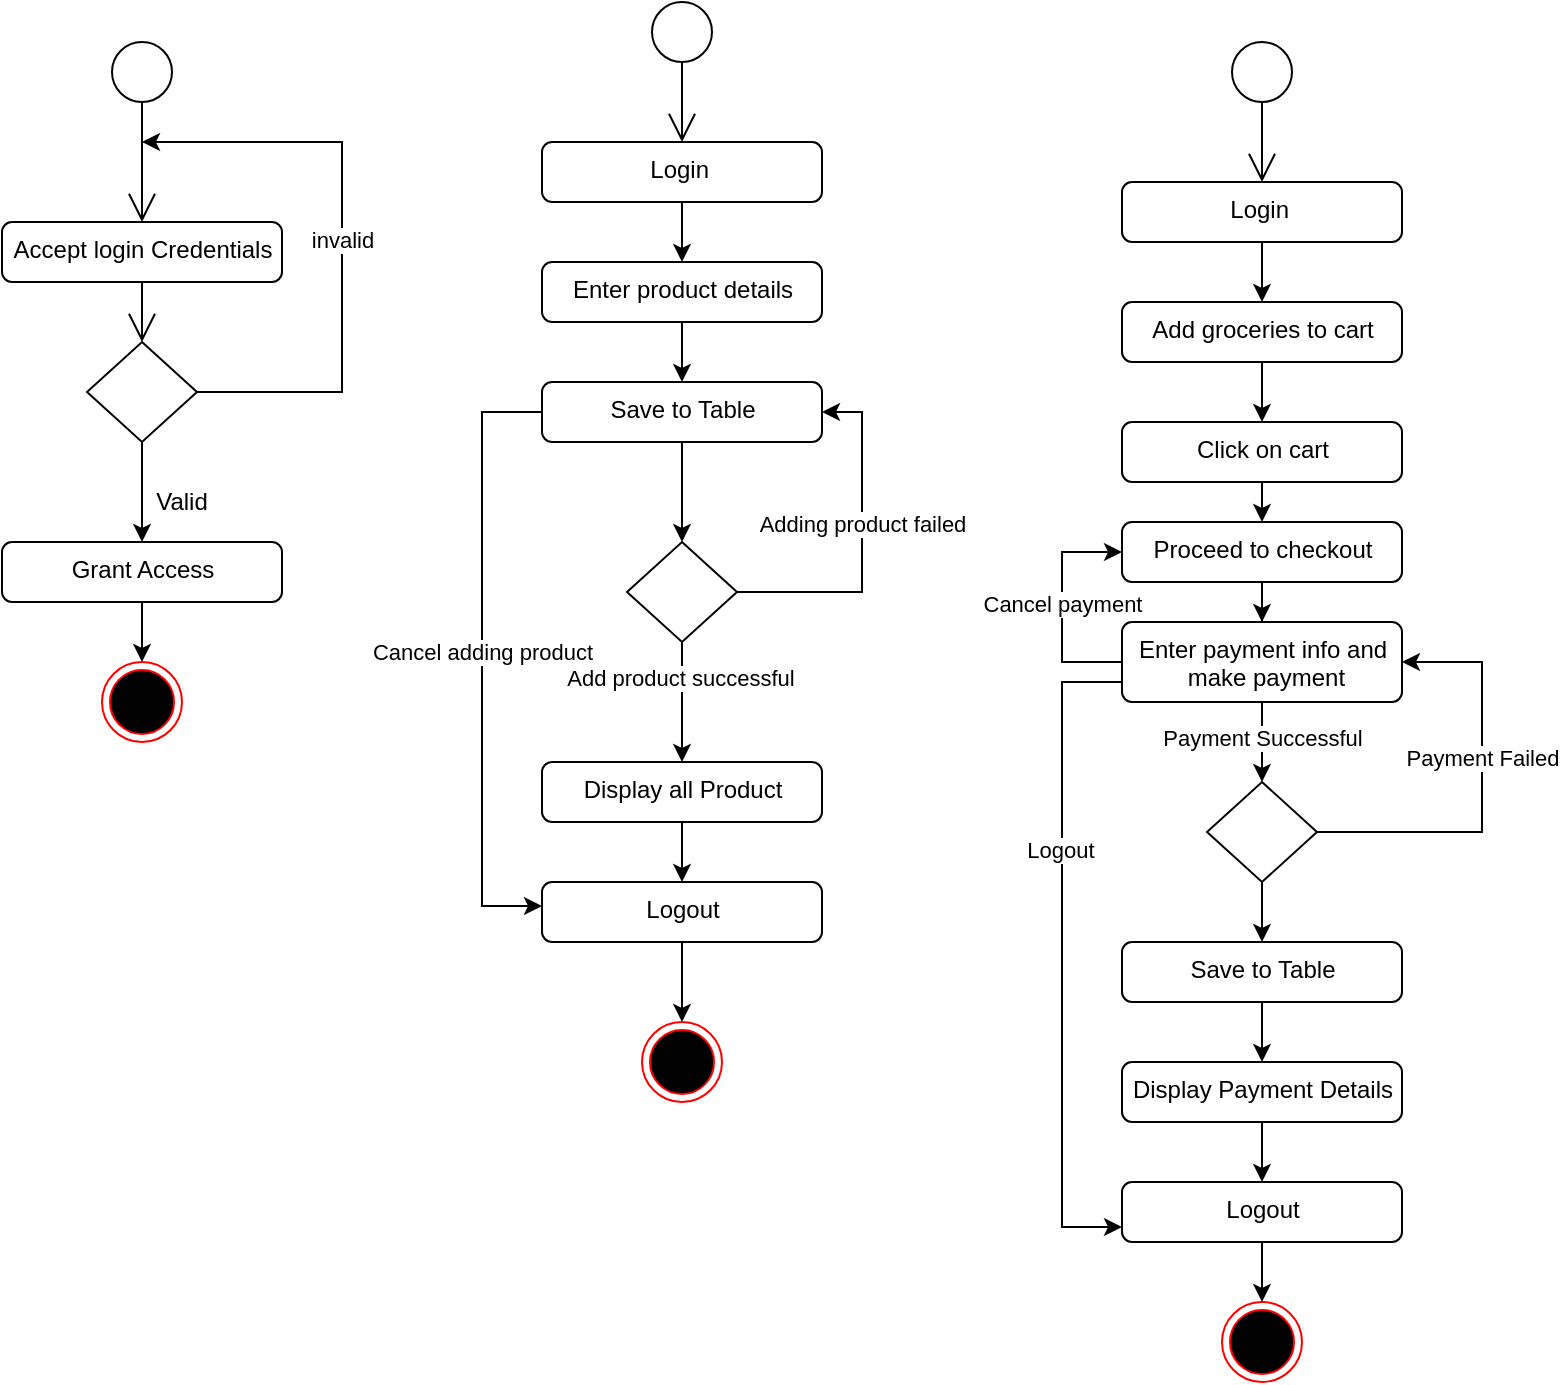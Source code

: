 <mxfile version="13.9.9" type="device"><diagram name="Page-1" id="0783ab3e-0a74-02c8-0abd-f7b4e66b4bec"><mxGraphModel dx="2" dy="486" grid="1" gridSize="10" guides="1" tooltips="1" connect="1" arrows="1" fold="1" page="1" pageScale="1" pageWidth="850" pageHeight="1100" background="#ffffff" math="0" shadow="0" extFonts="Permanent Marker^https://fonts.googleapis.com/css?family=Permanent+Marker"><root><mxCell id="0"/><mxCell id="1" parent="0"/><mxCell id="NaK3-OcLM-hNMJjaJP2v-2" value="" style="endArrow=open;endFill=1;endSize=12;html=1;exitX=0.5;exitY=1;exitDx=0;exitDy=0;entryX=0.5;entryY=0;entryDx=0;entryDy=0;" parent="1" source="Ill7mPC9_7am8YHePohy-1" target="NaK3-OcLM-hNMJjaJP2v-3" edge="1"><mxGeometry width="160" relative="1" as="geometry"><mxPoint x="1070" y="170" as="sourcePoint"/><mxPoint x="1070" y="220" as="targetPoint"/></mxGeometry></mxCell><mxCell id="NaK3-OcLM-hNMJjaJP2v-3" value="Accept login Credentials" style="html=1;align=center;verticalAlign=top;rounded=1;absoluteArcSize=1;arcSize=10;dashed=0;" parent="1" vertex="1"><mxGeometry x="1000" y="220" width="140" height="30" as="geometry"/></mxCell><mxCell id="NaK3-OcLM-hNMJjaJP2v-4" value="invalid" style="edgeStyle=orthogonalEdgeStyle;rounded=0;orthogonalLoop=1;jettySize=auto;html=1;exitX=1;exitY=0.5;exitDx=0;exitDy=0;" parent="1" source="NaK3-OcLM-hNMJjaJP2v-6" edge="1"><mxGeometry relative="1" as="geometry"><mxPoint x="1070" y="180" as="targetPoint"/><Array as="points"><mxPoint x="1170" y="305"/><mxPoint x="1170" y="180"/></Array></mxGeometry></mxCell><mxCell id="NaK3-OcLM-hNMJjaJP2v-5" style="edgeStyle=orthogonalEdgeStyle;rounded=0;orthogonalLoop=1;jettySize=auto;html=1;exitX=0.5;exitY=1;exitDx=0;exitDy=0;entryX=0.5;entryY=0;entryDx=0;entryDy=0;" parent="1" source="NaK3-OcLM-hNMJjaJP2v-6" target="NaK3-OcLM-hNMJjaJP2v-10" edge="1"><mxGeometry relative="1" as="geometry"/></mxCell><mxCell id="NaK3-OcLM-hNMJjaJP2v-6" value="" style="rhombus;" parent="1" vertex="1"><mxGeometry x="1042.5" y="280" width="55" height="50" as="geometry"/></mxCell><mxCell id="NaK3-OcLM-hNMJjaJP2v-7" value="" style="endArrow=open;endFill=1;endSize=12;html=1;entryX=0.5;entryY=0;entryDx=0;entryDy=0;" parent="1" source="NaK3-OcLM-hNMJjaJP2v-3" target="NaK3-OcLM-hNMJjaJP2v-6" edge="1"><mxGeometry width="160" relative="1" as="geometry"><mxPoint x="1070" y="320" as="sourcePoint"/><mxPoint x="1070" y="370" as="targetPoint"/></mxGeometry></mxCell><mxCell id="NaK3-OcLM-hNMJjaJP2v-8" value="Valid" style="text;html=1;strokeColor=none;fillColor=none;align=center;verticalAlign=middle;whiteSpace=wrap;rounded=0;" parent="1" vertex="1"><mxGeometry x="1070" y="350" width="40" height="20" as="geometry"/></mxCell><mxCell id="NaK3-OcLM-hNMJjaJP2v-9" style="edgeStyle=orthogonalEdgeStyle;rounded=0;orthogonalLoop=1;jettySize=auto;html=1;exitX=0.5;exitY=1;exitDx=0;exitDy=0;" parent="1" source="NaK3-OcLM-hNMJjaJP2v-10" target="NaK3-OcLM-hNMJjaJP2v-11" edge="1"><mxGeometry relative="1" as="geometry"/></mxCell><mxCell id="NaK3-OcLM-hNMJjaJP2v-10" value="Grant Access" style="html=1;align=center;verticalAlign=top;rounded=1;absoluteArcSize=1;arcSize=10;dashed=0;" parent="1" vertex="1"><mxGeometry x="1000" y="380" width="140" height="30" as="geometry"/></mxCell><mxCell id="NaK3-OcLM-hNMJjaJP2v-11" value="" style="ellipse;html=1;shape=endState;fillColor=#000000;strokeColor=#ff0000;" parent="1" vertex="1"><mxGeometry x="1050" y="440" width="40" height="40" as="geometry"/></mxCell><mxCell id="NaK3-OcLM-hNMJjaJP2v-13" value="" style="endArrow=open;endFill=1;endSize=12;html=1;exitX=0.5;exitY=1;exitDx=0;exitDy=0;entryX=0.5;entryY=0;entryDx=0;entryDy=0;" parent="1" source="Ill7mPC9_7am8YHePohy-2" target="NaK3-OcLM-hNMJjaJP2v-15" edge="1"><mxGeometry width="160" relative="1" as="geometry"><mxPoint x="1340" y="140" as="sourcePoint"/><mxPoint x="1340" y="300" as="targetPoint"/></mxGeometry></mxCell><mxCell id="NaK3-OcLM-hNMJjaJP2v-14" style="edgeStyle=orthogonalEdgeStyle;rounded=0;orthogonalLoop=1;jettySize=auto;html=1;exitX=0.5;exitY=1;exitDx=0;exitDy=0;" parent="1" source="NaK3-OcLM-hNMJjaJP2v-28" target="NaK3-OcLM-hNMJjaJP2v-25" edge="1"><mxGeometry relative="1" as="geometry"><mxPoint x="1340" y="260.01" as="sourcePoint"/></mxGeometry></mxCell><mxCell id="NaK3-OcLM-hNMJjaJP2v-15" value="Login&amp;nbsp;" style="html=1;align=center;verticalAlign=top;rounded=1;absoluteArcSize=1;arcSize=10;dashed=0;" parent="1" vertex="1"><mxGeometry x="1270" y="180" width="140" height="30" as="geometry"/></mxCell><mxCell id="NaK3-OcLM-hNMJjaJP2v-16" value="Adding product failed" style="edgeStyle=orthogonalEdgeStyle;rounded=0;orthogonalLoop=1;jettySize=auto;html=1;exitX=1;exitY=0.5;exitDx=0;exitDy=0;entryX=1;entryY=0.5;entryDx=0;entryDy=0;" parent="1" source="NaK3-OcLM-hNMJjaJP2v-19" target="NaK3-OcLM-hNMJjaJP2v-25" edge="1"><mxGeometry x="0.117" relative="1" as="geometry"><mxPoint x="1530" y="330" as="targetPoint"/><Array as="points"><mxPoint x="1430" y="405"/><mxPoint x="1430" y="315"/></Array><mxPoint as="offset"/></mxGeometry></mxCell><mxCell id="NaK3-OcLM-hNMJjaJP2v-17" style="edgeStyle=orthogonalEdgeStyle;rounded=0;orthogonalLoop=1;jettySize=auto;html=1;exitX=0.5;exitY=1;exitDx=0;exitDy=0;entryX=0.5;entryY=0;entryDx=0;entryDy=0;" parent="1" source="NaK3-OcLM-hNMJjaJP2v-19" target="NaK3-OcLM-hNMJjaJP2v-22" edge="1"><mxGeometry relative="1" as="geometry"><Array as="points"><mxPoint x="1340" y="460"/><mxPoint x="1340" y="490"/><mxPoint x="1340" y="490"/></Array></mxGeometry></mxCell><mxCell id="NaK3-OcLM-hNMJjaJP2v-18" value="Add product successful" style="edgeLabel;html=1;align=center;verticalAlign=middle;resizable=0;points=[];" parent="NaK3-OcLM-hNMJjaJP2v-17" vertex="1" connectable="0"><mxGeometry x="-0.4" y="-1" relative="1" as="geometry"><mxPoint as="offset"/></mxGeometry></mxCell><mxCell id="NaK3-OcLM-hNMJjaJP2v-19" value="" style="rhombus;" parent="1" vertex="1"><mxGeometry x="1312.5" y="380" width="55" height="50" as="geometry"/></mxCell><mxCell id="NaK3-OcLM-hNMJjaJP2v-20" style="edgeStyle=orthogonalEdgeStyle;rounded=0;orthogonalLoop=1;jettySize=auto;html=1;exitX=0.5;exitY=1;exitDx=0;exitDy=0;" parent="1" source="NaK3-OcLM-hNMJjaJP2v-26" target="NaK3-OcLM-hNMJjaJP2v-23" edge="1"><mxGeometry relative="1" as="geometry"><mxPoint x="1335" y="620" as="sourcePoint"/></mxGeometry></mxCell><mxCell id="NaK3-OcLM-hNMJjaJP2v-21" style="edgeStyle=orthogonalEdgeStyle;rounded=0;orthogonalLoop=1;jettySize=auto;html=1;exitX=0.5;exitY=1;exitDx=0;exitDy=0;entryX=0.5;entryY=0;entryDx=0;entryDy=0;" parent="1" source="NaK3-OcLM-hNMJjaJP2v-22" target="NaK3-OcLM-hNMJjaJP2v-26" edge="1"><mxGeometry relative="1" as="geometry"/></mxCell><mxCell id="NaK3-OcLM-hNMJjaJP2v-22" value="Display all Product" style="html=1;align=center;verticalAlign=top;rounded=1;absoluteArcSize=1;arcSize=10;dashed=0;" parent="1" vertex="1"><mxGeometry x="1270" y="490" width="140" height="30" as="geometry"/></mxCell><mxCell id="NaK3-OcLM-hNMJjaJP2v-23" value="" style="ellipse;html=1;shape=endState;fillColor=#000000;strokeColor=#ff0000;" parent="1" vertex="1"><mxGeometry x="1320" y="620" width="40" height="40" as="geometry"/></mxCell><mxCell id="NaK3-OcLM-hNMJjaJP2v-24" style="edgeStyle=orthogonalEdgeStyle;rounded=0;orthogonalLoop=1;jettySize=auto;html=1;exitX=0.5;exitY=1;exitDx=0;exitDy=0;entryX=0.5;entryY=0;entryDx=0;entryDy=0;" parent="1" source="NaK3-OcLM-hNMJjaJP2v-25" target="NaK3-OcLM-hNMJjaJP2v-19" edge="1"><mxGeometry relative="1" as="geometry"/></mxCell><mxCell id="NaK3-OcLM-hNMJjaJP2v-25" value="Save to Table" style="html=1;align=center;verticalAlign=top;rounded=1;absoluteArcSize=1;arcSize=10;dashed=0;" parent="1" vertex="1"><mxGeometry x="1270" y="300" width="140" height="30" as="geometry"/></mxCell><mxCell id="NaK3-OcLM-hNMJjaJP2v-26" value="Logout" style="html=1;align=center;verticalAlign=top;rounded=1;absoluteArcSize=1;arcSize=10;dashed=0;" parent="1" vertex="1"><mxGeometry x="1270" y="550" width="140" height="30" as="geometry"/></mxCell><mxCell id="NaK3-OcLM-hNMJjaJP2v-27" value="Cancel adding product" style="edgeStyle=orthogonalEdgeStyle;rounded=0;orthogonalLoop=1;jettySize=auto;html=1;exitX=0;exitY=0.25;exitDx=0;exitDy=0;" parent="1" source="NaK3-OcLM-hNMJjaJP2v-25" target="NaK3-OcLM-hNMJjaJP2v-26" edge="1"><mxGeometry relative="1" as="geometry"><mxPoint x="1220" y="510" as="targetPoint"/><Array as="points"><mxPoint x="1270" y="315"/><mxPoint x="1240" y="315"/><mxPoint x="1240" y="562"/></Array><mxPoint x="1377.5" y="435" as="sourcePoint"/></mxGeometry></mxCell><mxCell id="NaK3-OcLM-hNMJjaJP2v-28" value="Enter product details" style="html=1;align=center;verticalAlign=top;rounded=1;absoluteArcSize=1;arcSize=10;dashed=0;" parent="1" vertex="1"><mxGeometry x="1270" y="240" width="140" height="30" as="geometry"/></mxCell><mxCell id="NaK3-OcLM-hNMJjaJP2v-29" style="edgeStyle=orthogonalEdgeStyle;rounded=0;orthogonalLoop=1;jettySize=auto;html=1;exitX=0.5;exitY=1;exitDx=0;exitDy=0;entryX=0.5;entryY=0;entryDx=0;entryDy=0;" parent="1" source="NaK3-OcLM-hNMJjaJP2v-15" target="NaK3-OcLM-hNMJjaJP2v-28" edge="1"><mxGeometry relative="1" as="geometry"><mxPoint x="1350" y="220" as="sourcePoint"/><mxPoint x="1350" y="380" as="targetPoint"/></mxGeometry></mxCell><mxCell id="Ill7mPC9_7am8YHePohy-1" value="" style="ellipse;whiteSpace=wrap;html=1;aspect=fixed;" parent="1" vertex="1"><mxGeometry x="1055" y="130" width="30" height="30" as="geometry"/></mxCell><mxCell id="Ill7mPC9_7am8YHePohy-2" value="" style="ellipse;whiteSpace=wrap;html=1;aspect=fixed;" parent="1" vertex="1"><mxGeometry x="1325" y="110" width="30" height="30" as="geometry"/></mxCell><mxCell id="Ill7mPC9_7am8YHePohy-3" value="" style="endArrow=open;endFill=1;endSize=12;html=1;exitX=0.5;exitY=1;exitDx=0;exitDy=0;entryX=0.5;entryY=0;entryDx=0;entryDy=0;" parent="1" source="Ill7mPC9_7am8YHePohy-20" target="Ill7mPC9_7am8YHePohy-5" edge="1"><mxGeometry width="160" relative="1" as="geometry"><mxPoint x="1630" y="160" as="sourcePoint"/><mxPoint x="1630" y="320" as="targetPoint"/></mxGeometry></mxCell><mxCell id="Ill7mPC9_7am8YHePohy-4" style="edgeStyle=orthogonalEdgeStyle;rounded=0;orthogonalLoop=1;jettySize=auto;html=1;exitX=0.5;exitY=1;exitDx=0;exitDy=0;" parent="1" source="Ill7mPC9_7am8YHePohy-18" target="Ill7mPC9_7am8YHePohy-15" edge="1"><mxGeometry relative="1" as="geometry"><mxPoint x="1630" y="280.01" as="sourcePoint"/></mxGeometry></mxCell><mxCell id="Ill7mPC9_7am8YHePohy-5" value="Login&amp;nbsp;" style="html=1;align=center;verticalAlign=top;rounded=1;absoluteArcSize=1;arcSize=10;dashed=0;" parent="1" vertex="1"><mxGeometry x="1560" y="200" width="140" height="30" as="geometry"/></mxCell><mxCell id="Ill7mPC9_7am8YHePohy-29" style="edgeStyle=orthogonalEdgeStyle;rounded=0;orthogonalLoop=1;jettySize=auto;html=1;exitX=0.5;exitY=1;exitDx=0;exitDy=0;" parent="1" source="Ill7mPC9_7am8YHePohy-9" target="Ill7mPC9_7am8YHePohy-24" edge="1"><mxGeometry relative="1" as="geometry"/></mxCell><mxCell id="Ill7mPC9_7am8YHePohy-32" style="edgeStyle=orthogonalEdgeStyle;rounded=0;orthogonalLoop=1;jettySize=auto;html=1;exitX=1;exitY=0.5;exitDx=0;exitDy=0;entryX=1;entryY=0.5;entryDx=0;entryDy=0;" parent="1" source="Ill7mPC9_7am8YHePohy-9" target="Ill7mPC9_7am8YHePohy-22" edge="1"><mxGeometry relative="1" as="geometry"><Array as="points"><mxPoint x="1740" y="525"/><mxPoint x="1740" y="440"/></Array></mxGeometry></mxCell><mxCell id="Ill7mPC9_7am8YHePohy-35" value="Payment Failed" style="edgeLabel;html=1;align=center;verticalAlign=middle;resizable=0;points=[];" parent="Ill7mPC9_7am8YHePohy-32" vertex="1" connectable="0"><mxGeometry x="0.15" relative="1" as="geometry"><mxPoint as="offset"/></mxGeometry></mxCell><mxCell id="Ill7mPC9_7am8YHePohy-9" value="" style="rhombus;" parent="1" vertex="1"><mxGeometry x="1602.5" y="500" width="55" height="50" as="geometry"/></mxCell><mxCell id="Ill7mPC9_7am8YHePohy-11" style="edgeStyle=orthogonalEdgeStyle;rounded=0;orthogonalLoop=1;jettySize=auto;html=1;exitX=0.5;exitY=1;exitDx=0;exitDy=0;entryX=0.5;entryY=0;entryDx=0;entryDy=0;" parent="1" source="Ill7mPC9_7am8YHePohy-12" target="Ill7mPC9_7am8YHePohy-16" edge="1"><mxGeometry relative="1" as="geometry"/></mxCell><mxCell id="Ill7mPC9_7am8YHePohy-12" value="Display Payment Details" style="html=1;align=center;verticalAlign=top;rounded=1;absoluteArcSize=1;arcSize=10;dashed=0;" parent="1" vertex="1"><mxGeometry x="1560" y="640" width="140" height="30" as="geometry"/></mxCell><mxCell id="Ill7mPC9_7am8YHePohy-13" value="" style="ellipse;html=1;shape=endState;fillColor=#000000;strokeColor=#ff0000;" parent="1" vertex="1"><mxGeometry x="1610" y="760" width="40" height="40" as="geometry"/></mxCell><mxCell id="Ill7mPC9_7am8YHePohy-26" style="edgeStyle=orthogonalEdgeStyle;rounded=0;orthogonalLoop=1;jettySize=auto;html=1;exitX=0.5;exitY=1;exitDx=0;exitDy=0;entryX=0.5;entryY=0;entryDx=0;entryDy=0;" parent="1" source="Ill7mPC9_7am8YHePohy-15" target="Ill7mPC9_7am8YHePohy-21" edge="1"><mxGeometry relative="1" as="geometry"/></mxCell><mxCell id="Ill7mPC9_7am8YHePohy-15" value="Click on cart" style="html=1;align=center;verticalAlign=top;rounded=1;absoluteArcSize=1;arcSize=10;dashed=0;" parent="1" vertex="1"><mxGeometry x="1560" y="320" width="140" height="30" as="geometry"/></mxCell><mxCell id="Ill7mPC9_7am8YHePohy-31" style="edgeStyle=orthogonalEdgeStyle;rounded=0;orthogonalLoop=1;jettySize=auto;html=1;exitX=0.5;exitY=1;exitDx=0;exitDy=0;entryX=0.5;entryY=0;entryDx=0;entryDy=0;" parent="1" source="Ill7mPC9_7am8YHePohy-16" target="Ill7mPC9_7am8YHePohy-13" edge="1"><mxGeometry relative="1" as="geometry"/></mxCell><mxCell id="Ill7mPC9_7am8YHePohy-16" value="Logout" style="html=1;align=center;verticalAlign=top;rounded=1;absoluteArcSize=1;arcSize=10;dashed=0;" parent="1" vertex="1"><mxGeometry x="1560" y="700" width="140" height="30" as="geometry"/></mxCell><mxCell id="Ill7mPC9_7am8YHePohy-18" value="Add groceries to cart" style="html=1;align=center;verticalAlign=top;rounded=1;absoluteArcSize=1;arcSize=10;dashed=0;" parent="1" vertex="1"><mxGeometry x="1560" y="260" width="140" height="30" as="geometry"/></mxCell><mxCell id="Ill7mPC9_7am8YHePohy-19" style="edgeStyle=orthogonalEdgeStyle;rounded=0;orthogonalLoop=1;jettySize=auto;html=1;exitX=0.5;exitY=1;exitDx=0;exitDy=0;entryX=0.5;entryY=0;entryDx=0;entryDy=0;" parent="1" source="Ill7mPC9_7am8YHePohy-5" target="Ill7mPC9_7am8YHePohy-18" edge="1"><mxGeometry relative="1" as="geometry"><mxPoint x="1640" y="240" as="sourcePoint"/><mxPoint x="1640" y="400" as="targetPoint"/></mxGeometry></mxCell><mxCell id="Ill7mPC9_7am8YHePohy-20" value="" style="ellipse;whiteSpace=wrap;html=1;aspect=fixed;" parent="1" vertex="1"><mxGeometry x="1615" y="130" width="30" height="30" as="geometry"/></mxCell><mxCell id="Ill7mPC9_7am8YHePohy-27" style="edgeStyle=orthogonalEdgeStyle;rounded=0;orthogonalLoop=1;jettySize=auto;html=1;exitX=0.5;exitY=1;exitDx=0;exitDy=0;" parent="1" source="Ill7mPC9_7am8YHePohy-21" target="Ill7mPC9_7am8YHePohy-22" edge="1"><mxGeometry relative="1" as="geometry"/></mxCell><mxCell id="Ill7mPC9_7am8YHePohy-21" value="Proceed to checkout" style="html=1;align=center;verticalAlign=top;rounded=1;absoluteArcSize=1;arcSize=10;dashed=0;" parent="1" vertex="1"><mxGeometry x="1560" y="370" width="140" height="30" as="geometry"/></mxCell><mxCell id="Ill7mPC9_7am8YHePohy-28" style="edgeStyle=orthogonalEdgeStyle;rounded=0;orthogonalLoop=1;jettySize=auto;html=1;exitX=0.5;exitY=1;exitDx=0;exitDy=0;entryX=0.5;entryY=0;entryDx=0;entryDy=0;" parent="1" source="Ill7mPC9_7am8YHePohy-22" target="Ill7mPC9_7am8YHePohy-9" edge="1"><mxGeometry relative="1" as="geometry"/></mxCell><mxCell id="Ill7mPC9_7am8YHePohy-34" value="Payment Successful" style="edgeLabel;html=1;align=center;verticalAlign=middle;resizable=0;points=[];" parent="Ill7mPC9_7am8YHePohy-28" vertex="1" connectable="0"><mxGeometry x="-0.092" relative="1" as="geometry"><mxPoint as="offset"/></mxGeometry></mxCell><mxCell id="Ill7mPC9_7am8YHePohy-37" style="edgeStyle=orthogonalEdgeStyle;rounded=0;orthogonalLoop=1;jettySize=auto;html=1;exitX=0;exitY=0.5;exitDx=0;exitDy=0;entryX=0;entryY=0.5;entryDx=0;entryDy=0;" parent="1" source="Ill7mPC9_7am8YHePohy-22" target="Ill7mPC9_7am8YHePohy-21" edge="1"><mxGeometry relative="1" as="geometry"><Array as="points"><mxPoint x="1530" y="440"/><mxPoint x="1530" y="385"/></Array></mxGeometry></mxCell><mxCell id="Ill7mPC9_7am8YHePohy-38" value="Cancel payment" style="edgeLabel;html=1;align=center;verticalAlign=middle;resizable=0;points=[];" parent="Ill7mPC9_7am8YHePohy-37" vertex="1" connectable="0"><mxGeometry x="0.039" relative="1" as="geometry"><mxPoint as="offset"/></mxGeometry></mxCell><mxCell id="Ill7mPC9_7am8YHePohy-39" style="edgeStyle=orthogonalEdgeStyle;rounded=0;orthogonalLoop=1;jettySize=auto;html=1;exitX=0;exitY=0.75;exitDx=0;exitDy=0;entryX=0;entryY=0.75;entryDx=0;entryDy=0;" parent="1" source="Ill7mPC9_7am8YHePohy-22" target="Ill7mPC9_7am8YHePohy-16" edge="1"><mxGeometry relative="1" as="geometry"><Array as="points"><mxPoint x="1530" y="450"/><mxPoint x="1530" y="722"/></Array></mxGeometry></mxCell><mxCell id="Ill7mPC9_7am8YHePohy-40" value="Logout" style="edgeLabel;html=1;align=center;verticalAlign=middle;resizable=0;points=[];" parent="Ill7mPC9_7am8YHePohy-39" vertex="1" connectable="0"><mxGeometry x="-0.315" y="-1" relative="1" as="geometry"><mxPoint as="offset"/></mxGeometry></mxCell><mxCell id="Ill7mPC9_7am8YHePohy-22" value="Enter payment info and&lt;br&gt;&amp;nbsp;make payment" style="html=1;align=center;verticalAlign=top;rounded=1;absoluteArcSize=1;arcSize=10;dashed=0;" parent="1" vertex="1"><mxGeometry x="1560" y="420" width="140" height="40" as="geometry"/></mxCell><mxCell id="Ill7mPC9_7am8YHePohy-30" style="edgeStyle=orthogonalEdgeStyle;rounded=0;orthogonalLoop=1;jettySize=auto;html=1;exitX=0.5;exitY=1;exitDx=0;exitDy=0;" parent="1" source="Ill7mPC9_7am8YHePohy-24" target="Ill7mPC9_7am8YHePohy-12" edge="1"><mxGeometry relative="1" as="geometry"/></mxCell><mxCell id="Ill7mPC9_7am8YHePohy-24" value="Save to Table" style="html=1;align=center;verticalAlign=top;rounded=1;absoluteArcSize=1;arcSize=10;dashed=0;" parent="1" vertex="1"><mxGeometry x="1560" y="580" width="140" height="30" as="geometry"/></mxCell></root></mxGraphModel></diagram></mxfile>